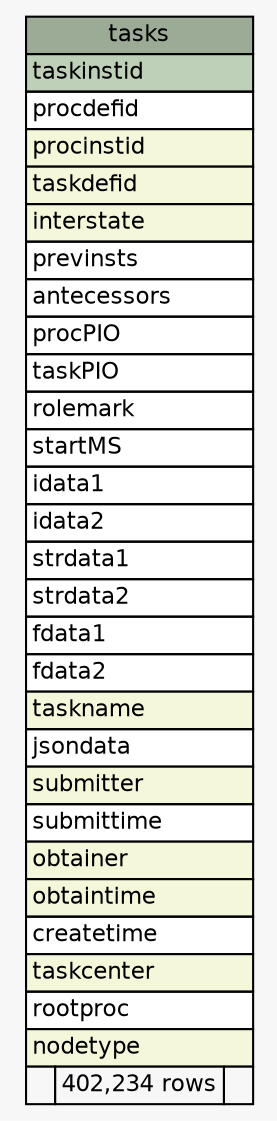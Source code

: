 // dot 2.26.0 on Linux 2.6.32-504.8.1.el6.x86_64
// SchemaSpy rev 590
digraph "tasks" {
  graph [
    rankdir="RL"
    bgcolor="#f7f7f7"
    nodesep="0.18"
    ranksep="0.46"
    fontname="Helvetica"
    fontsize="11"
  ];
  node [
    fontname="Helvetica"
    fontsize="11"
    shape="plaintext"
  ];
  edge [
    arrowsize="0.8"
  ];
  "tasks" [
    label=<
    <TABLE BORDER="0" CELLBORDER="1" CELLSPACING="0" BGCOLOR="#ffffff">
      <TR><TD COLSPAN="3" BGCOLOR="#9bab96" ALIGN="CENTER">tasks</TD></TR>
      <TR><TD PORT="taskinstid" COLSPAN="3" BGCOLOR="#bed1b8" ALIGN="LEFT">taskinstid</TD></TR>
      <TR><TD PORT="procdefid" COLSPAN="3" ALIGN="LEFT">procdefid</TD></TR>
      <TR><TD PORT="procinstid" COLSPAN="3" BGCOLOR="#f4f7da" ALIGN="LEFT">procinstid</TD></TR>
      <TR><TD PORT="taskdefid" COLSPAN="3" BGCOLOR="#f4f7da" ALIGN="LEFT">taskdefid</TD></TR>
      <TR><TD PORT="interstate" COLSPAN="3" BGCOLOR="#f4f7da" ALIGN="LEFT">interstate</TD></TR>
      <TR><TD PORT="previnsts" COLSPAN="3" ALIGN="LEFT">previnsts</TD></TR>
      <TR><TD PORT="antecessors" COLSPAN="3" ALIGN="LEFT">antecessors</TD></TR>
      <TR><TD PORT="procPIO" COLSPAN="3" ALIGN="LEFT">procPIO</TD></TR>
      <TR><TD PORT="taskPIO" COLSPAN="3" ALIGN="LEFT">taskPIO</TD></TR>
      <TR><TD PORT="rolemark" COLSPAN="3" ALIGN="LEFT">rolemark</TD></TR>
      <TR><TD PORT="startMS" COLSPAN="3" ALIGN="LEFT">startMS</TD></TR>
      <TR><TD PORT="idata1" COLSPAN="3" ALIGN="LEFT">idata1</TD></TR>
      <TR><TD PORT="idata2" COLSPAN="3" ALIGN="LEFT">idata2</TD></TR>
      <TR><TD PORT="strdata1" COLSPAN="3" ALIGN="LEFT">strdata1</TD></TR>
      <TR><TD PORT="strdata2" COLSPAN="3" ALIGN="LEFT">strdata2</TD></TR>
      <TR><TD PORT="fdata1" COLSPAN="3" ALIGN="LEFT">fdata1</TD></TR>
      <TR><TD PORT="fdata2" COLSPAN="3" ALIGN="LEFT">fdata2</TD></TR>
      <TR><TD PORT="taskname" COLSPAN="3" BGCOLOR="#f4f7da" ALIGN="LEFT">taskname</TD></TR>
      <TR><TD PORT="jsondata" COLSPAN="3" ALIGN="LEFT">jsondata</TD></TR>
      <TR><TD PORT="submitter" COLSPAN="3" BGCOLOR="#f4f7da" ALIGN="LEFT">submitter</TD></TR>
      <TR><TD PORT="submittime" COLSPAN="3" ALIGN="LEFT">submittime</TD></TR>
      <TR><TD PORT="obtainer" COLSPAN="3" BGCOLOR="#f4f7da" ALIGN="LEFT">obtainer</TD></TR>
      <TR><TD PORT="obtaintime" COLSPAN="3" BGCOLOR="#f4f7da" ALIGN="LEFT">obtaintime</TD></TR>
      <TR><TD PORT="createtime" COLSPAN="3" ALIGN="LEFT">createtime</TD></TR>
      <TR><TD PORT="taskcenter" COLSPAN="3" BGCOLOR="#f4f7da" ALIGN="LEFT">taskcenter</TD></TR>
      <TR><TD PORT="rootproc" COLSPAN="3" ALIGN="LEFT">rootproc</TD></TR>
      <TR><TD PORT="nodetype" COLSPAN="3" BGCOLOR="#f4f7da" ALIGN="LEFT">nodetype</TD></TR>
      <TR><TD ALIGN="LEFT" BGCOLOR="#f7f7f7">  </TD><TD ALIGN="RIGHT" BGCOLOR="#f7f7f7">402,234 rows</TD><TD ALIGN="RIGHT" BGCOLOR="#f7f7f7">  </TD></TR>
    </TABLE>>
    URL="tables/tasks.html"
    tooltip="tasks"
  ];
}
